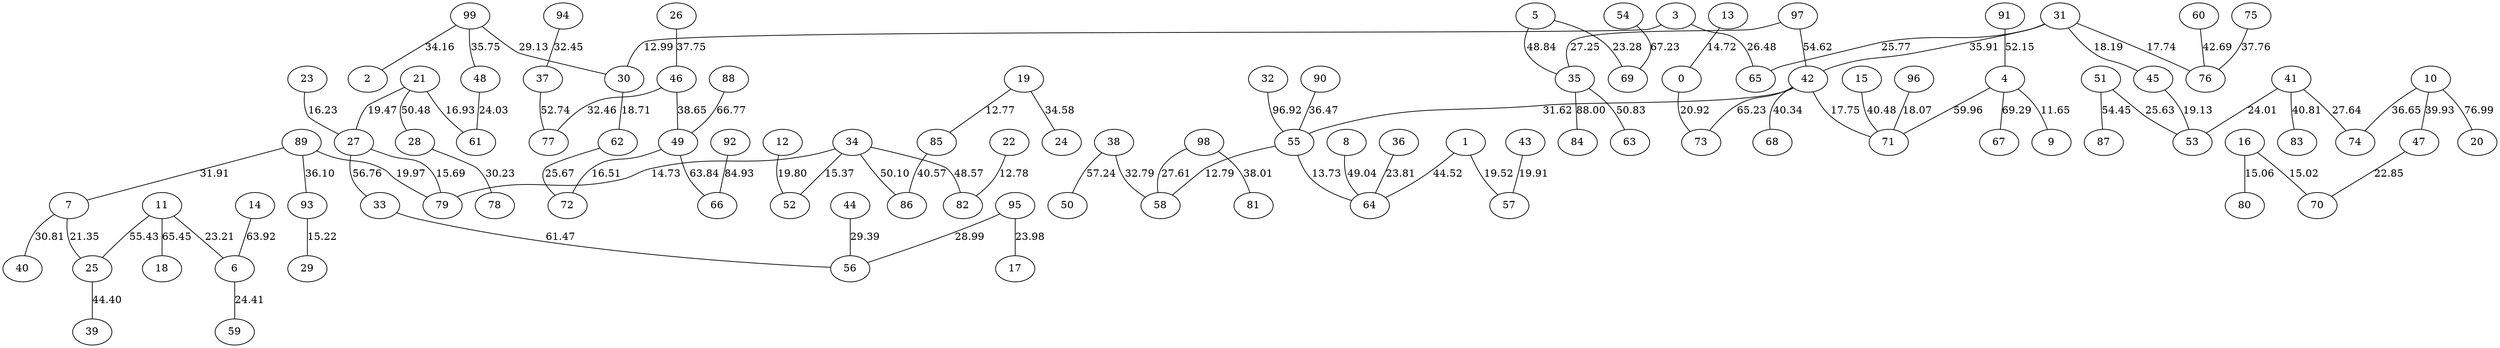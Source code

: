 graph G{
88--49 [label=66.77];
89--79 [label=19.97];
89--7 [label=31.91];
89--93 [label=36.10];
90--55 [label=36.47];
91--4 [label=52.15];
92--66 [label=84.93];
93--29 [label=15.22];
94--37 [label=32.45];
95--17 [label=23.98];
95--56 [label=28.99];
96--71 [label=18.07];
97--35 [label=27.25];
97--42 [label=54.62];
98--58 [label=27.61];
98--81 [label=38.01];
10--74 [label=36.65];
10--47 [label=39.93];
10--20 [label=76.99];
11--6 [label=23.21];
11--25 [label=55.43];
11--18 [label=65.45];
99--30 [label=29.13];
99--2 [label=34.16];
99--48 [label=35.75];
12--52 [label=19.80];
13--0 [label=14.72];
14--6 [label=63.92];
15--71 [label=40.48];
16--70 [label=15.02];
16--80 [label=15.06];
19--85 [label=12.77];
19--24 [label=34.58];
0--73 [label=20.92];
1--57 [label=19.52];
1--64 [label=44.52];
3--30 [label=12.99];
3--65 [label=26.48];
4--9 [label=11.65];
4--71 [label=59.96];
4--67 [label=69.29];
5--69 [label=23.28];
5--35 [label=48.84];
6--59 [label=24.41];
7--25 [label=21.35];
7--40 [label=30.81];
8--64 [label=49.04];
21--61 [label=16.93];
21--27 [label=19.47];
21--28 [label=50.48];
22--82 [label=12.78];
23--27 [label=16.23];
25--39 [label=44.40];
26--46 [label=37.75];
27--79 [label=15.69];
27--33 [label=56.76];
28--78 [label=30.23];
30--62 [label=18.71];
31--76 [label=17.74];
31--45 [label=18.19];
31--65 [label=25.77];
31--42 [label=35.91];
32--55 [label=96.92];
33--56 [label=61.47];
34--79 [label=14.73];
34--52 [label=15.37];
34--82 [label=48.57];
34--86 [label=50.10];
35--63 [label=50.83];
35--84 [label=88.00];
36--64 [label=23.81];
37--77 [label=52.74];
38--58 [label=32.79];
38--50 [label=57.24];
41--53 [label=24.01];
41--74 [label=27.64];
41--83 [label=40.81];
42--71 [label=17.75];
42--55 [label=31.62];
42--68 [label=40.34];
42--73 [label=65.23];
43--57 [label=19.91];
44--56 [label=29.39];
45--53 [label=19.13];
46--77 [label=32.46];
46--49 [label=38.65];
47--70 [label=22.85];
48--61 [label=24.03];
49--72 [label=16.51];
49--66 [label=63.84];
51--53 [label=25.63];
51--87 [label=54.45];
54--69 [label=67.23];
55--58 [label=12.79];
55--64 [label=13.73];
60--76 [label=42.69];
62--72 [label=25.67];
75--76 [label=37.76];
85--86 [label=40.57];
}